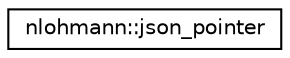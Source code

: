 digraph "Graphical Class Hierarchy"
{
  edge [fontname="Helvetica",fontsize="10",labelfontname="Helvetica",labelfontsize="10"];
  node [fontname="Helvetica",fontsize="10",shape=record];
  rankdir="LR";
  Node1 [label="nlohmann::json_pointer",height=0.2,width=0.4,color="black", fillcolor="white", style="filled",URL="$classnlohmann_1_1json__pointer.html",tooltip="JSON Pointer. "];
}
